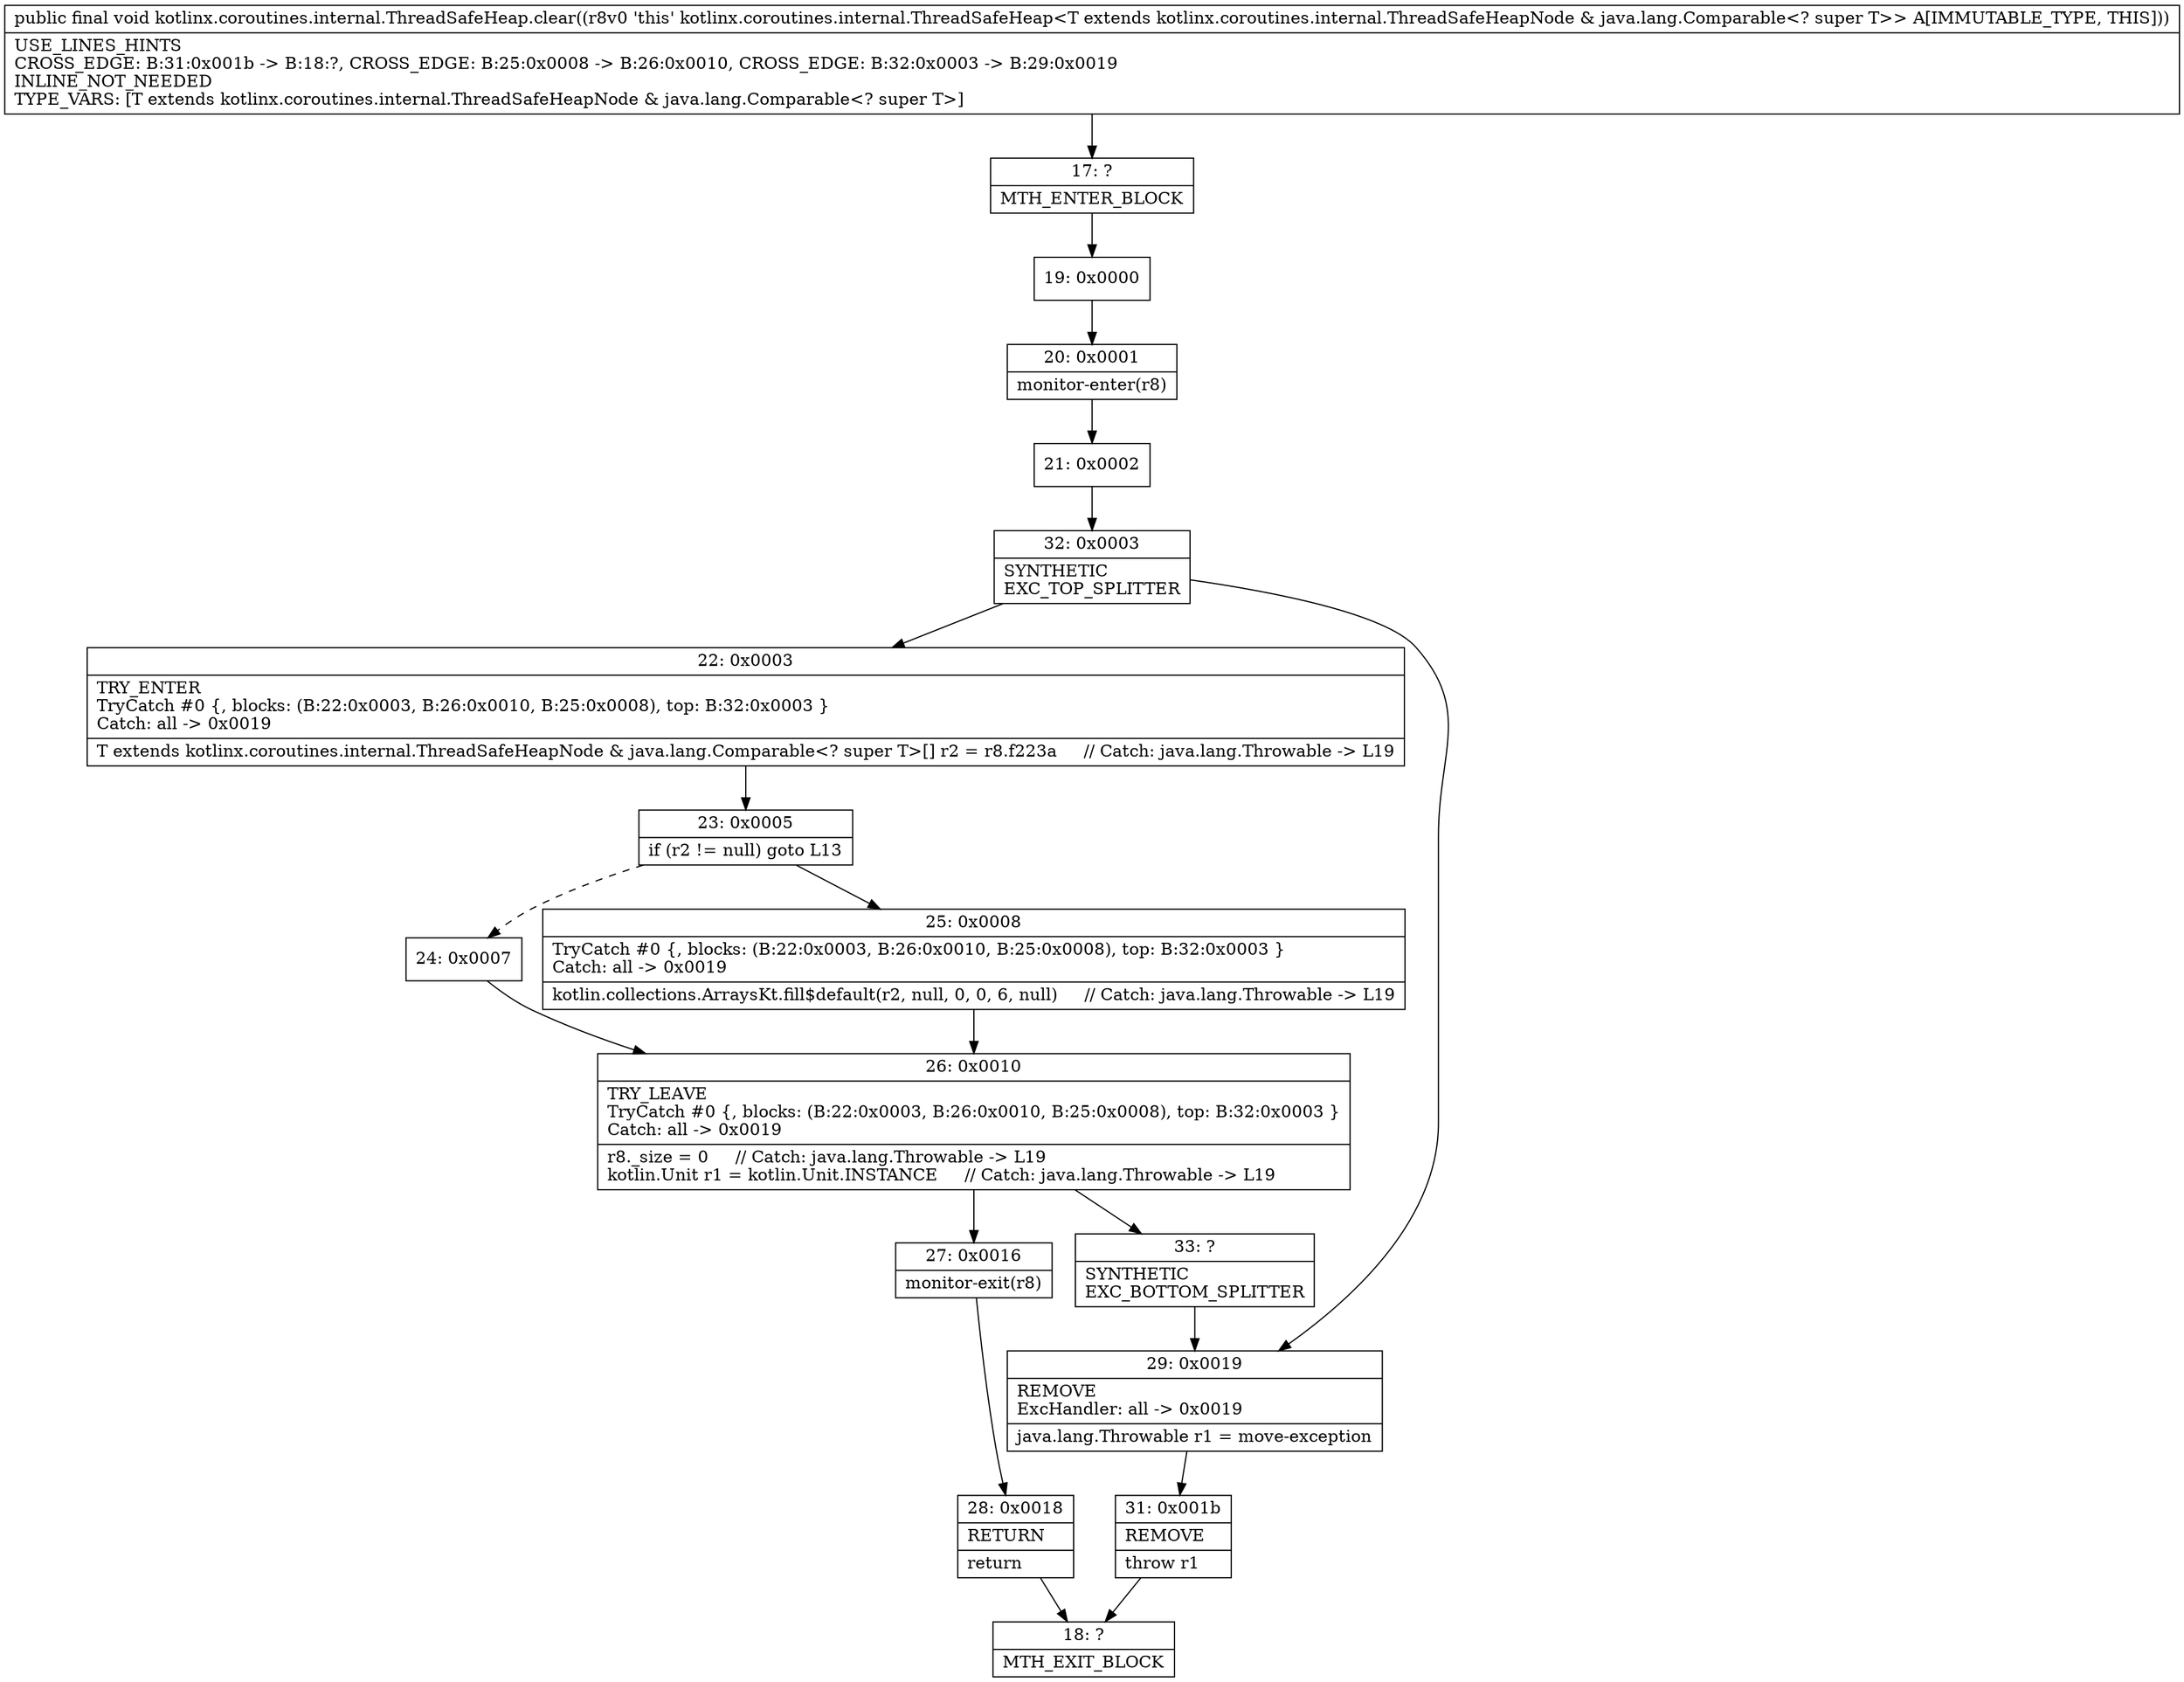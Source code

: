 digraph "CFG forkotlinx.coroutines.internal.ThreadSafeHeap.clear()V" {
Node_17 [shape=record,label="{17\:\ ?|MTH_ENTER_BLOCK\l}"];
Node_19 [shape=record,label="{19\:\ 0x0000}"];
Node_20 [shape=record,label="{20\:\ 0x0001|monitor\-enter(r8)\l}"];
Node_21 [shape=record,label="{21\:\ 0x0002}"];
Node_32 [shape=record,label="{32\:\ 0x0003|SYNTHETIC\lEXC_TOP_SPLITTER\l}"];
Node_22 [shape=record,label="{22\:\ 0x0003|TRY_ENTER\lTryCatch #0 \{, blocks: (B:22:0x0003, B:26:0x0010, B:25:0x0008), top: B:32:0x0003 \}\lCatch: all \-\> 0x0019\l|T extends kotlinx.coroutines.internal.ThreadSafeHeapNode & java.lang.Comparable\<? super T\>[] r2 = r8.f223a     \/\/ Catch: java.lang.Throwable \-\> L19\l}"];
Node_23 [shape=record,label="{23\:\ 0x0005|if (r2 != null) goto L13\l}"];
Node_24 [shape=record,label="{24\:\ 0x0007}"];
Node_26 [shape=record,label="{26\:\ 0x0010|TRY_LEAVE\lTryCatch #0 \{, blocks: (B:22:0x0003, B:26:0x0010, B:25:0x0008), top: B:32:0x0003 \}\lCatch: all \-\> 0x0019\l|r8._size = 0     \/\/ Catch: java.lang.Throwable \-\> L19\lkotlin.Unit r1 = kotlin.Unit.INSTANCE     \/\/ Catch: java.lang.Throwable \-\> L19\l}"];
Node_27 [shape=record,label="{27\:\ 0x0016|monitor\-exit(r8)\l}"];
Node_28 [shape=record,label="{28\:\ 0x0018|RETURN\l|return\l}"];
Node_18 [shape=record,label="{18\:\ ?|MTH_EXIT_BLOCK\l}"];
Node_33 [shape=record,label="{33\:\ ?|SYNTHETIC\lEXC_BOTTOM_SPLITTER\l}"];
Node_25 [shape=record,label="{25\:\ 0x0008|TryCatch #0 \{, blocks: (B:22:0x0003, B:26:0x0010, B:25:0x0008), top: B:32:0x0003 \}\lCatch: all \-\> 0x0019\l|kotlin.collections.ArraysKt.fill$default(r2, null, 0, 0, 6, null)     \/\/ Catch: java.lang.Throwable \-\> L19\l}"];
Node_29 [shape=record,label="{29\:\ 0x0019|REMOVE\lExcHandler: all \-\> 0x0019\l|java.lang.Throwable r1 = move\-exception\l}"];
Node_31 [shape=record,label="{31\:\ 0x001b|REMOVE\l|throw r1\l}"];
MethodNode[shape=record,label="{public final void kotlinx.coroutines.internal.ThreadSafeHeap.clear((r8v0 'this' kotlinx.coroutines.internal.ThreadSafeHeap\<T extends kotlinx.coroutines.internal.ThreadSafeHeapNode & java.lang.Comparable\<? super T\>\> A[IMMUTABLE_TYPE, THIS]))  | USE_LINES_HINTS\lCROSS_EDGE: B:31:0x001b \-\> B:18:?, CROSS_EDGE: B:25:0x0008 \-\> B:26:0x0010, CROSS_EDGE: B:32:0x0003 \-\> B:29:0x0019\lINLINE_NOT_NEEDED\lTYPE_VARS: [T extends kotlinx.coroutines.internal.ThreadSafeHeapNode & java.lang.Comparable\<? super T\>]\l}"];
MethodNode -> Node_17;Node_17 -> Node_19;
Node_19 -> Node_20;
Node_20 -> Node_21;
Node_21 -> Node_32;
Node_32 -> Node_22;
Node_32 -> Node_29;
Node_22 -> Node_23;
Node_23 -> Node_24[style=dashed];
Node_23 -> Node_25;
Node_24 -> Node_26;
Node_26 -> Node_27;
Node_26 -> Node_33;
Node_27 -> Node_28;
Node_28 -> Node_18;
Node_33 -> Node_29;
Node_25 -> Node_26;
Node_29 -> Node_31;
Node_31 -> Node_18;
}


